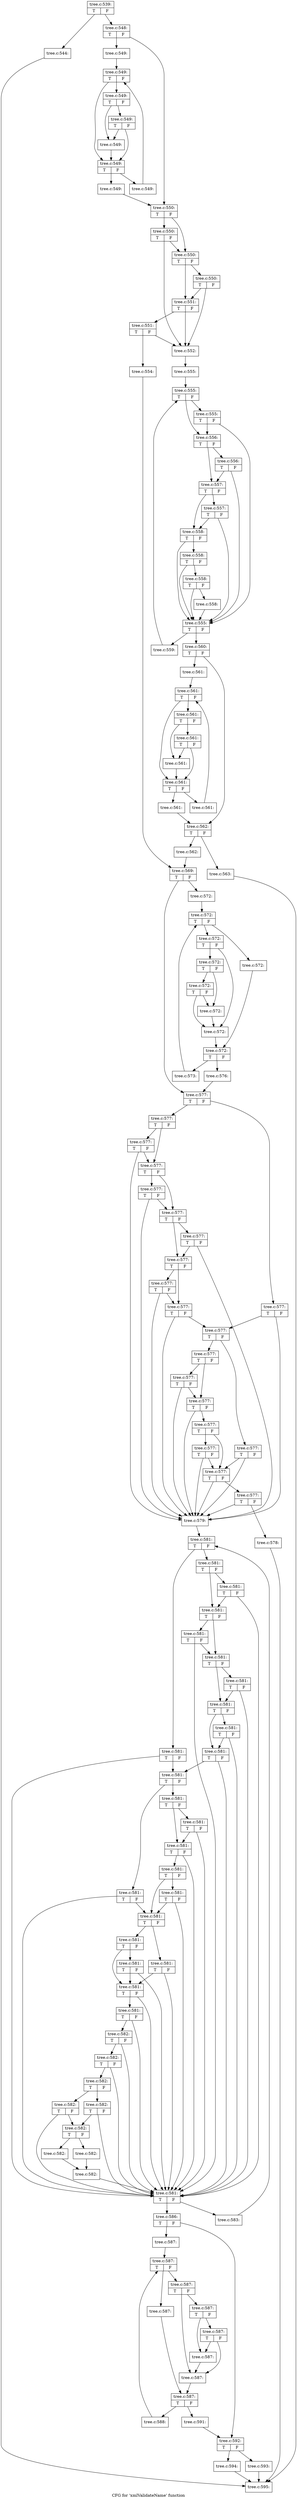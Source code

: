 digraph "CFG for 'xmlValidateName' function" {
	label="CFG for 'xmlValidateName' function";

	Node0x41ed020 [shape=record,label="{tree.c:539:|{<s0>T|<s1>F}}"];
	Node0x41ed020 -> Node0x4212bc0;
	Node0x41ed020 -> Node0x4212c10;
	Node0x4212bc0 [shape=record,label="{tree.c:544:}"];
	Node0x4212bc0 -> Node0x41ed350;
	Node0x4212c10 [shape=record,label="{tree.c:548:|{<s0>T|<s1>F}}"];
	Node0x4212c10 -> Node0x42130d0;
	Node0x4212c10 -> Node0x4213120;
	Node0x42130d0 [shape=record,label="{tree.c:549:}"];
	Node0x42130d0 -> Node0x4213340;
	Node0x4213340 [shape=record,label="{tree.c:549:|{<s0>T|<s1>F}}"];
	Node0x4213340 -> Node0x42135e0;
	Node0x4213340 -> Node0x4213680;
	Node0x4213680 [shape=record,label="{tree.c:549:|{<s0>T|<s1>F}}"];
	Node0x4213680 -> Node0x42138e0;
	Node0x4213680 -> Node0x4213630;
	Node0x42138e0 [shape=record,label="{tree.c:549:|{<s0>T|<s1>F}}"];
	Node0x42138e0 -> Node0x42135e0;
	Node0x42138e0 -> Node0x4213630;
	Node0x4213630 [shape=record,label="{tree.c:549:}"];
	Node0x4213630 -> Node0x42135e0;
	Node0x42135e0 [shape=record,label="{tree.c:549:|{<s0>T|<s1>F}}"];
	Node0x42135e0 -> Node0x4213d10;
	Node0x42135e0 -> Node0x4213560;
	Node0x4213d10 [shape=record,label="{tree.c:549:}"];
	Node0x4213d10 -> Node0x4213340;
	Node0x4213560 [shape=record,label="{tree.c:549:}"];
	Node0x4213560 -> Node0x4213120;
	Node0x4213120 [shape=record,label="{tree.c:550:|{<s0>T|<s1>F}}"];
	Node0x4213120 -> Node0x42145d0;
	Node0x4213120 -> Node0x4214550;
	Node0x42145d0 [shape=record,label="{tree.c:550:|{<s0>T|<s1>F}}"];
	Node0x42145d0 -> Node0x4214360;
	Node0x42145d0 -> Node0x4214550;
	Node0x4214550 [shape=record,label="{tree.c:550:|{<s0>T|<s1>F}}"];
	Node0x4214550 -> Node0x4214c90;
	Node0x4214550 -> Node0x42144d0;
	Node0x4214c90 [shape=record,label="{tree.c:550:|{<s0>T|<s1>F}}"];
	Node0x4214c90 -> Node0x4214360;
	Node0x4214c90 -> Node0x42144d0;
	Node0x42144d0 [shape=record,label="{tree.c:551:|{<s0>T|<s1>F}}"];
	Node0x42144d0 -> Node0x4214360;
	Node0x42144d0 -> Node0x4214450;
	Node0x4214450 [shape=record,label="{tree.c:551:|{<s0>T|<s1>F}}"];
	Node0x4214450 -> Node0x4214360;
	Node0x4214450 -> Node0x4214400;
	Node0x4214360 [shape=record,label="{tree.c:552:}"];
	Node0x4214360 -> Node0x42143b0;
	Node0x4214400 [shape=record,label="{tree.c:554:}"];
	Node0x4214400 -> Node0x42162e0;
	Node0x42143b0 [shape=record,label="{tree.c:555:}"];
	Node0x42143b0 -> Node0x4216420;
	Node0x4216420 [shape=record,label="{tree.c:555:|{<s0>T|<s1>F}}"];
	Node0x4216420 -> Node0x42169e0;
	Node0x4216420 -> Node0x4216960;
	Node0x42169e0 [shape=record,label="{tree.c:555:|{<s0>T|<s1>F}}"];
	Node0x42169e0 -> Node0x42166c0;
	Node0x42169e0 -> Node0x4216960;
	Node0x4216960 [shape=record,label="{tree.c:556:|{<s0>T|<s1>F}}"];
	Node0x4216960 -> Node0x4216fa0;
	Node0x4216960 -> Node0x42168e0;
	Node0x4216fa0 [shape=record,label="{tree.c:556:|{<s0>T|<s1>F}}"];
	Node0x4216fa0 -> Node0x42166c0;
	Node0x4216fa0 -> Node0x42168e0;
	Node0x42168e0 [shape=record,label="{tree.c:557:|{<s0>T|<s1>F}}"];
	Node0x42168e0 -> Node0x4217600;
	Node0x42168e0 -> Node0x4216860;
	Node0x4217600 [shape=record,label="{tree.c:557:|{<s0>T|<s1>F}}"];
	Node0x4217600 -> Node0x42166c0;
	Node0x4217600 -> Node0x4216860;
	Node0x4216860 [shape=record,label="{tree.c:558:|{<s0>T|<s1>F}}"];
	Node0x4216860 -> Node0x42166c0;
	Node0x4216860 -> Node0x42167e0;
	Node0x42167e0 [shape=record,label="{tree.c:558:|{<s0>T|<s1>F}}"];
	Node0x42167e0 -> Node0x42166c0;
	Node0x42167e0 -> Node0x4216760;
	Node0x4216760 [shape=record,label="{tree.c:558:|{<s0>T|<s1>F}}"];
	Node0x4216760 -> Node0x42166c0;
	Node0x4216760 -> Node0x4216710;
	Node0x4216710 [shape=record,label="{tree.c:558:}"];
	Node0x4216710 -> Node0x42166c0;
	Node0x42166c0 [shape=record,label="{tree.c:555:|{<s0>T|<s1>F}}"];
	Node0x42166c0 -> Node0x4218530;
	Node0x42166c0 -> Node0x4216640;
	Node0x4218530 [shape=record,label="{tree.c:559:}"];
	Node0x4218530 -> Node0x4216420;
	Node0x4216640 [shape=record,label="{tree.c:560:|{<s0>T|<s1>F}}"];
	Node0x4216640 -> Node0x4218d50;
	Node0x4216640 -> Node0x4218da0;
	Node0x4218d50 [shape=record,label="{tree.c:561:}"];
	Node0x4218d50 -> Node0x4218fc0;
	Node0x4218fc0 [shape=record,label="{tree.c:561:|{<s0>T|<s1>F}}"];
	Node0x4218fc0 -> Node0x4219260;
	Node0x4218fc0 -> Node0x4219300;
	Node0x4219300 [shape=record,label="{tree.c:561:|{<s0>T|<s1>F}}"];
	Node0x4219300 -> Node0x4219560;
	Node0x4219300 -> Node0x42192b0;
	Node0x4219560 [shape=record,label="{tree.c:561:|{<s0>T|<s1>F}}"];
	Node0x4219560 -> Node0x4219260;
	Node0x4219560 -> Node0x42192b0;
	Node0x42192b0 [shape=record,label="{tree.c:561:}"];
	Node0x42192b0 -> Node0x4219260;
	Node0x4219260 [shape=record,label="{tree.c:561:|{<s0>T|<s1>F}}"];
	Node0x4219260 -> Node0x4219990;
	Node0x4219260 -> Node0x42191e0;
	Node0x4219990 [shape=record,label="{tree.c:561:}"];
	Node0x4219990 -> Node0x4218fc0;
	Node0x42191e0 [shape=record,label="{tree.c:561:}"];
	Node0x42191e0 -> Node0x4218da0;
	Node0x4218da0 [shape=record,label="{tree.c:562:|{<s0>T|<s1>F}}"];
	Node0x4218da0 -> Node0x4219f70;
	Node0x4218da0 -> Node0x4219fc0;
	Node0x4219f70 [shape=record,label="{tree.c:563:}"];
	Node0x4219f70 -> Node0x41ed350;
	Node0x4219fc0 [shape=record,label="{tree.c:562:}"];
	Node0x4219fc0 -> Node0x42162e0;
	Node0x42162e0 [shape=record,label="{tree.c:569:|{<s0>T|<s1>F}}"];
	Node0x42162e0 -> Node0x421a940;
	Node0x42162e0 -> Node0x421a990;
	Node0x421a940 [shape=record,label="{tree.c:572:}"];
	Node0x421a940 -> Node0x421ac20;
	Node0x421ac20 [shape=record,label="{tree.c:572:|{<s0>T|<s1>F}}"];
	Node0x421ac20 -> Node0x421aec0;
	Node0x421ac20 -> Node0x421af10;
	Node0x421aec0 [shape=record,label="{tree.c:572:|{<s0>T|<s1>F}}"];
	Node0x421aec0 -> Node0x421b100;
	Node0x421aec0 -> Node0x421b1a0;
	Node0x421b1a0 [shape=record,label="{tree.c:572:|{<s0>T|<s1>F}}"];
	Node0x421b1a0 -> Node0x421b2e0;
	Node0x421b1a0 -> Node0x421b150;
	Node0x421b2e0 [shape=record,label="{tree.c:572:|{<s0>T|<s1>F}}"];
	Node0x421b2e0 -> Node0x421b100;
	Node0x421b2e0 -> Node0x421b150;
	Node0x421b150 [shape=record,label="{tree.c:572:}"];
	Node0x421b150 -> Node0x421b100;
	Node0x421b100 [shape=record,label="{tree.c:572:}"];
	Node0x421b100 -> Node0x421af60;
	Node0x421af10 [shape=record,label="{tree.c:572:}"];
	Node0x421af10 -> Node0x421af60;
	Node0x421af60 [shape=record,label="{tree.c:572:|{<s0>T|<s1>F}}"];
	Node0x421af60 -> Node0x421ba10;
	Node0x421af60 -> Node0x421ae40;
	Node0x421ba10 [shape=record,label="{tree.c:573:}"];
	Node0x421ba10 -> Node0x421ac20;
	Node0x421ae40 [shape=record,label="{tree.c:576:}"];
	Node0x421ae40 -> Node0x421a990;
	Node0x421a990 [shape=record,label="{tree.c:577:|{<s0>T|<s1>F}}"];
	Node0x421a990 -> Node0x421c460;
	Node0x421a990 -> Node0x421c4b0;
	Node0x421c460 [shape=record,label="{tree.c:577:|{<s0>T|<s1>F}}"];
	Node0x421c460 -> Node0x421c810;
	Node0x421c460 -> Node0x421c7c0;
	Node0x421c810 [shape=record,label="{tree.c:577:|{<s0>T|<s1>F}}"];
	Node0x421c810 -> Node0x421c290;
	Node0x421c810 -> Node0x421c7c0;
	Node0x421c7c0 [shape=record,label="{tree.c:577:|{<s0>T|<s1>F}}"];
	Node0x421c7c0 -> Node0x421cb40;
	Node0x421c7c0 -> Node0x421c770;
	Node0x421cb40 [shape=record,label="{tree.c:577:|{<s0>T|<s1>F}}"];
	Node0x421cb40 -> Node0x421c290;
	Node0x421cb40 -> Node0x421c770;
	Node0x421c770 [shape=record,label="{tree.c:577:|{<s0>T|<s1>F}}"];
	Node0x421c770 -> Node0x421ce70;
	Node0x421c770 -> Node0x421c720;
	Node0x421ce70 [shape=record,label="{tree.c:577:|{<s0>T|<s1>F}}"];
	Node0x421ce70 -> Node0x421c290;
	Node0x421ce70 -> Node0x421c720;
	Node0x421c720 [shape=record,label="{tree.c:577:|{<s0>T|<s1>F}}"];
	Node0x421c720 -> Node0x421d1a0;
	Node0x421c720 -> Node0x421c6d0;
	Node0x421d1a0 [shape=record,label="{tree.c:577:|{<s0>T|<s1>F}}"];
	Node0x421d1a0 -> Node0x421c290;
	Node0x421d1a0 -> Node0x421c6d0;
	Node0x421c6d0 [shape=record,label="{tree.c:577:|{<s0>T|<s1>F}}"];
	Node0x421c6d0 -> Node0x421c290;
	Node0x421c6d0 -> Node0x421c3e0;
	Node0x421c4b0 [shape=record,label="{tree.c:577:|{<s0>T|<s1>F}}"];
	Node0x421c4b0 -> Node0x421c290;
	Node0x421c4b0 -> Node0x421c3e0;
	Node0x421c3e0 [shape=record,label="{tree.c:577:|{<s0>T|<s1>F}}"];
	Node0x421c3e0 -> Node0x421d7f0;
	Node0x421c3e0 -> Node0x421d840;
	Node0x421d7f0 [shape=record,label="{tree.c:577:|{<s0>T|<s1>F}}"];
	Node0x421d7f0 -> Node0x421c290;
	Node0x421d7f0 -> Node0x421c360;
	Node0x421d840 [shape=record,label="{tree.c:577:|{<s0>T|<s1>F}}"];
	Node0x421d840 -> Node0x421db90;
	Node0x421d840 -> Node0x421db40;
	Node0x421db90 [shape=record,label="{tree.c:577:|{<s0>T|<s1>F}}"];
	Node0x421db90 -> Node0x421c290;
	Node0x421db90 -> Node0x421db40;
	Node0x421db40 [shape=record,label="{tree.c:577:|{<s0>T|<s1>F}}"];
	Node0x421db40 -> Node0x421c290;
	Node0x421db40 -> Node0x421daf0;
	Node0x421daf0 [shape=record,label="{tree.c:577:|{<s0>T|<s1>F}}"];
	Node0x421daf0 -> Node0x421e030;
	Node0x421daf0 -> Node0x421c360;
	Node0x421e030 [shape=record,label="{tree.c:577:|{<s0>T|<s1>F}}"];
	Node0x421e030 -> Node0x421c290;
	Node0x421e030 -> Node0x421c360;
	Node0x421c360 [shape=record,label="{tree.c:577:|{<s0>T|<s1>F}}"];
	Node0x421c360 -> Node0x421c2e0;
	Node0x421c360 -> Node0x421c290;
	Node0x421c2e0 [shape=record,label="{tree.c:577:|{<s0>T|<s1>F}}"];
	Node0x421c2e0 -> Node0x421c240;
	Node0x421c2e0 -> Node0x421c290;
	Node0x421c240 [shape=record,label="{tree.c:578:}"];
	Node0x421c240 -> Node0x41ed350;
	Node0x421c290 [shape=record,label="{tree.c:579:}"];
	Node0x421c290 -> Node0x421edf0;
	Node0x421edf0 [shape=record,label="{tree.c:581:|{<s0>T|<s1>F}}"];
	Node0x421edf0 -> Node0x421f4b0;
	Node0x421edf0 -> Node0x421f500;
	Node0x421f4b0 [shape=record,label="{tree.c:581:|{<s0>T|<s1>F}}"];
	Node0x421f4b0 -> Node0x421f7e0;
	Node0x421f4b0 -> Node0x421f790;
	Node0x421f7e0 [shape=record,label="{tree.c:581:|{<s0>T|<s1>F}}"];
	Node0x421f7e0 -> Node0x421f090;
	Node0x421f7e0 -> Node0x421f790;
	Node0x421f790 [shape=record,label="{tree.c:581:|{<s0>T|<s1>F}}"];
	Node0x421f790 -> Node0x421fa90;
	Node0x421f790 -> Node0x421f740;
	Node0x421fa90 [shape=record,label="{tree.c:581:|{<s0>T|<s1>F}}"];
	Node0x421fa90 -> Node0x421f090;
	Node0x421fa90 -> Node0x421f740;
	Node0x421f740 [shape=record,label="{tree.c:581:|{<s0>T|<s1>F}}"];
	Node0x421f740 -> Node0x421fdc0;
	Node0x421f740 -> Node0x421f6f0;
	Node0x421fdc0 [shape=record,label="{tree.c:581:|{<s0>T|<s1>F}}"];
	Node0x421fdc0 -> Node0x421f090;
	Node0x421fdc0 -> Node0x421f6f0;
	Node0x421f6f0 [shape=record,label="{tree.c:581:|{<s0>T|<s1>F}}"];
	Node0x421f6f0 -> Node0x42200f0;
	Node0x421f6f0 -> Node0x421f6a0;
	Node0x42200f0 [shape=record,label="{tree.c:581:|{<s0>T|<s1>F}}"];
	Node0x42200f0 -> Node0x421f090;
	Node0x42200f0 -> Node0x421f6a0;
	Node0x421f6a0 [shape=record,label="{tree.c:581:|{<s0>T|<s1>F}}"];
	Node0x421f6a0 -> Node0x421f090;
	Node0x421f6a0 -> Node0x421f430;
	Node0x421f500 [shape=record,label="{tree.c:581:|{<s0>T|<s1>F}}"];
	Node0x421f500 -> Node0x421f090;
	Node0x421f500 -> Node0x421f430;
	Node0x421f430 [shape=record,label="{tree.c:581:|{<s0>T|<s1>F}}"];
	Node0x421f430 -> Node0x4220740;
	Node0x421f430 -> Node0x4220790;
	Node0x4220740 [shape=record,label="{tree.c:581:|{<s0>T|<s1>F}}"];
	Node0x4220740 -> Node0x421f090;
	Node0x4220740 -> Node0x421f3b0;
	Node0x4220790 [shape=record,label="{tree.c:581:|{<s0>T|<s1>F}}"];
	Node0x4220790 -> Node0x4220ae0;
	Node0x4220790 -> Node0x4220a90;
	Node0x4220ae0 [shape=record,label="{tree.c:581:|{<s0>T|<s1>F}}"];
	Node0x4220ae0 -> Node0x421f090;
	Node0x4220ae0 -> Node0x4220a90;
	Node0x4220a90 [shape=record,label="{tree.c:581:|{<s0>T|<s1>F}}"];
	Node0x4220a90 -> Node0x421f090;
	Node0x4220a90 -> Node0x4220a40;
	Node0x4220a40 [shape=record,label="{tree.c:581:|{<s0>T|<s1>F}}"];
	Node0x4220a40 -> Node0x4220f80;
	Node0x4220a40 -> Node0x421f3b0;
	Node0x4220f80 [shape=record,label="{tree.c:581:|{<s0>T|<s1>F}}"];
	Node0x4220f80 -> Node0x421f090;
	Node0x4220f80 -> Node0x421f3b0;
	Node0x421f3b0 [shape=record,label="{tree.c:581:|{<s0>T|<s1>F}}"];
	Node0x421f3b0 -> Node0x42212b0;
	Node0x421f3b0 -> Node0x4221300;
	Node0x42212b0 [shape=record,label="{tree.c:581:|{<s0>T|<s1>F}}"];
	Node0x42212b0 -> Node0x42214f0;
	Node0x42212b0 -> Node0x421f330;
	Node0x42214f0 [shape=record,label="{tree.c:581:|{<s0>T|<s1>F}}"];
	Node0x42214f0 -> Node0x421f090;
	Node0x42214f0 -> Node0x421f330;
	Node0x4221300 [shape=record,label="{tree.c:581:|{<s0>T|<s1>F}}"];
	Node0x4221300 -> Node0x421f090;
	Node0x4221300 -> Node0x421f330;
	Node0x421f330 [shape=record,label="{tree.c:581:|{<s0>T|<s1>F}}"];
	Node0x421f330 -> Node0x421f090;
	Node0x421f330 -> Node0x421f2b0;
	Node0x421f2b0 [shape=record,label="{tree.c:581:|{<s0>T|<s1>F}}"];
	Node0x421f2b0 -> Node0x421f090;
	Node0x421f2b0 -> Node0x421f230;
	Node0x421f230 [shape=record,label="{tree.c:582:|{<s0>T|<s1>F}}"];
	Node0x421f230 -> Node0x421f090;
	Node0x421f230 -> Node0x421f1b0;
	Node0x421f1b0 [shape=record,label="{tree.c:582:|{<s0>T|<s1>F}}"];
	Node0x421f1b0 -> Node0x421f090;
	Node0x421f1b0 -> Node0x421f130;
	Node0x421f130 [shape=record,label="{tree.c:582:|{<s0>T|<s1>F}}"];
	Node0x421f130 -> Node0x4222230;
	Node0x421f130 -> Node0x4222280;
	Node0x4222230 [shape=record,label="{tree.c:582:|{<s0>T|<s1>F}}"];
	Node0x4222230 -> Node0x421f090;
	Node0x4222230 -> Node0x421f0e0;
	Node0x4222280 [shape=record,label="{tree.c:582:|{<s0>T|<s1>F}}"];
	Node0x4222280 -> Node0x421f090;
	Node0x4222280 -> Node0x421f0e0;
	Node0x421f0e0 [shape=record,label="{tree.c:582:|{<s0>T|<s1>F}}"];
	Node0x421f0e0 -> Node0x4222710;
	Node0x421f0e0 -> Node0x4222a70;
	Node0x4222710 [shape=record,label="{tree.c:582:}"];
	Node0x4222710 -> Node0x4222ac0;
	Node0x4222a70 [shape=record,label="{tree.c:582:}"];
	Node0x4222a70 -> Node0x4222ac0;
	Node0x4222ac0 [shape=record,label="{tree.c:582:}"];
	Node0x4222ac0 -> Node0x421f090;
	Node0x421f090 [shape=record,label="{tree.c:581:|{<s0>T|<s1>F}}"];
	Node0x421f090 -> Node0x4223170;
	Node0x421f090 -> Node0x421f010;
	Node0x4223170 [shape=record,label="{tree.c:583:}"];
	Node0x4223170 -> Node0x421edf0;
	Node0x421f010 [shape=record,label="{tree.c:586:|{<s0>T|<s1>F}}"];
	Node0x421f010 -> Node0x4223880;
	Node0x421f010 -> Node0x42238d0;
	Node0x4223880 [shape=record,label="{tree.c:587:}"];
	Node0x4223880 -> Node0x4223b60;
	Node0x4223b60 [shape=record,label="{tree.c:587:|{<s0>T|<s1>F}}"];
	Node0x4223b60 -> Node0x4223e00;
	Node0x4223b60 -> Node0x4223e50;
	Node0x4223e00 [shape=record,label="{tree.c:587:|{<s0>T|<s1>F}}"];
	Node0x4223e00 -> Node0x4224040;
	Node0x4223e00 -> Node0x42240e0;
	Node0x42240e0 [shape=record,label="{tree.c:587:|{<s0>T|<s1>F}}"];
	Node0x42240e0 -> Node0x4224220;
	Node0x42240e0 -> Node0x4224090;
	Node0x4224220 [shape=record,label="{tree.c:587:|{<s0>T|<s1>F}}"];
	Node0x4224220 -> Node0x4224040;
	Node0x4224220 -> Node0x4224090;
	Node0x4224090 [shape=record,label="{tree.c:587:}"];
	Node0x4224090 -> Node0x4224040;
	Node0x4224040 [shape=record,label="{tree.c:587:}"];
	Node0x4224040 -> Node0x4223ea0;
	Node0x4223e50 [shape=record,label="{tree.c:587:}"];
	Node0x4223e50 -> Node0x4223ea0;
	Node0x4223ea0 [shape=record,label="{tree.c:587:|{<s0>T|<s1>F}}"];
	Node0x4223ea0 -> Node0x42248e0;
	Node0x4223ea0 -> Node0x4223d80;
	Node0x42248e0 [shape=record,label="{tree.c:588:}"];
	Node0x42248e0 -> Node0x4223b60;
	Node0x4223d80 [shape=record,label="{tree.c:591:}"];
	Node0x4223d80 -> Node0x42238d0;
	Node0x42238d0 [shape=record,label="{tree.c:592:|{<s0>T|<s1>F}}"];
	Node0x42238d0 -> Node0x4225110;
	Node0x42238d0 -> Node0x4225160;
	Node0x4225110 [shape=record,label="{tree.c:593:}"];
	Node0x4225110 -> Node0x41ed350;
	Node0x4225160 [shape=record,label="{tree.c:594:}"];
	Node0x4225160 -> Node0x41ed350;
	Node0x41ed350 [shape=record,label="{tree.c:595:}"];
}
